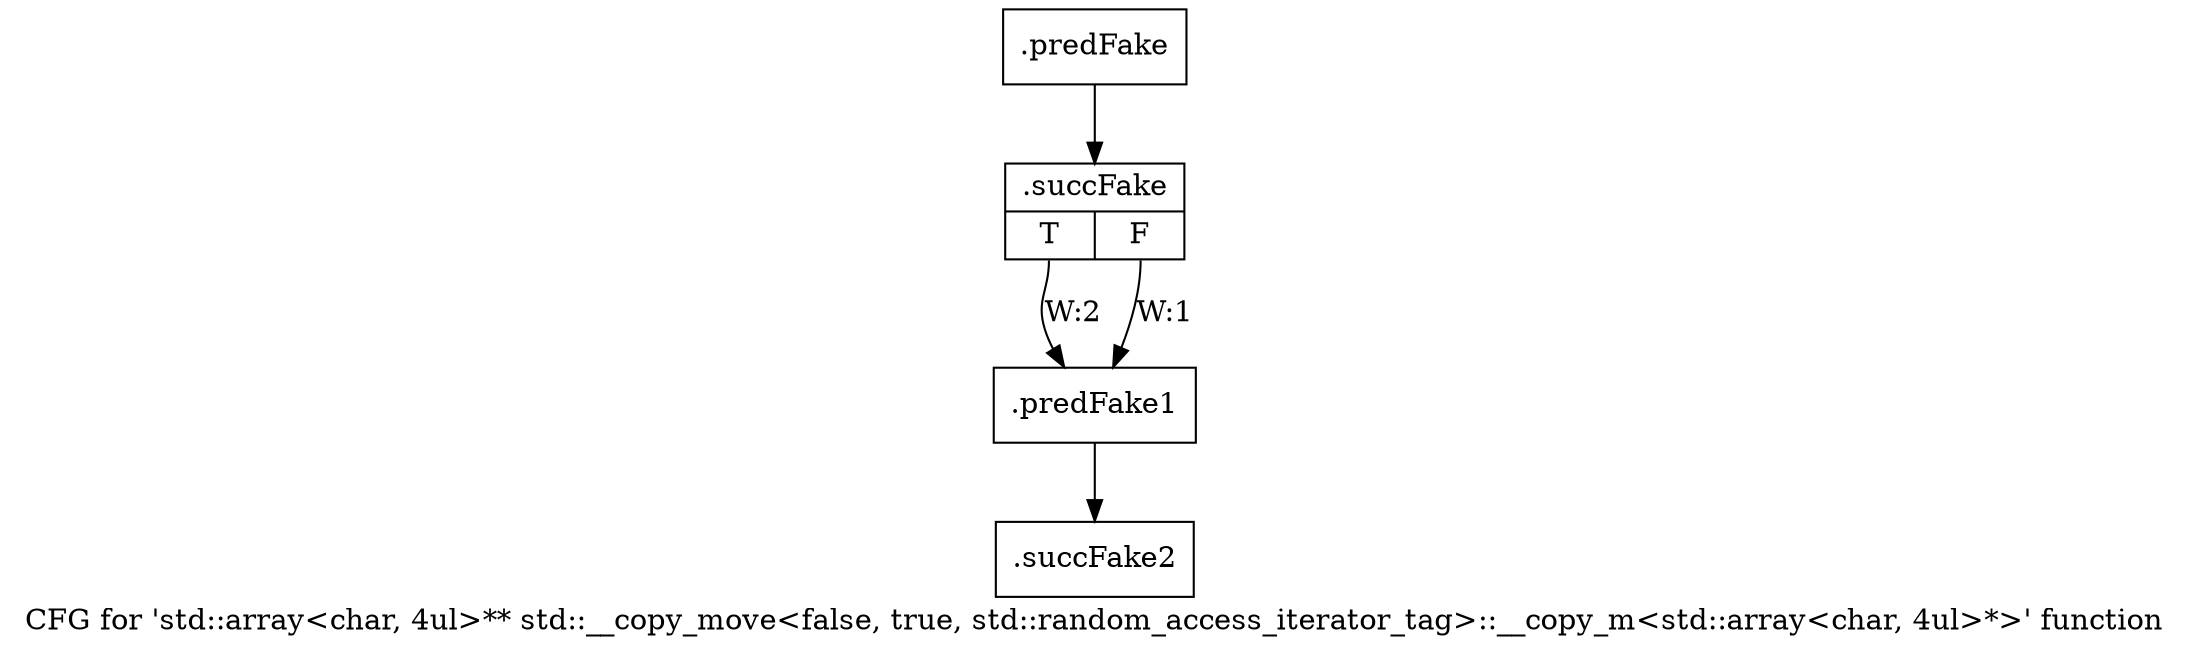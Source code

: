 digraph "CFG for 'std::array\<char, 4ul\>** std::__copy_move\<false, true, std::random_access_iterator_tag\>::__copy_m\<std::array\<char, 4ul\>*\>' function" {
	label="CFG for 'std::array\<char, 4ul\>** std::__copy_move\<false, true, std::random_access_iterator_tag\>::__copy_m\<std::array\<char, 4ul\>*\>' function";

	Node0x5b1f780 [shape=record,filename="",linenumber="",label="{.predFake}"];
	Node0x5b1f780 -> Node0x6114ac0[ callList="" memoryops="" filename="/mnt/xilinx/Vitis_HLS/2021.2/tps/lnx64/gcc-6.2.0/lib/gcc/x86_64-pc-linux-gnu/6.2.0/../../../../include/c++/6.2.0/bits/stl_algobase.h" execusionnum="1"];
	Node0x6114ac0 [shape=record,filename="/mnt/xilinx/Vitis_HLS/2021.2/tps/lnx64/gcc-6.2.0/lib/gcc/x86_64-pc-linux-gnu/6.2.0/../../../../include/c++/6.2.0/bits/stl_algobase.h",linenumber="367",label="{.succFake|{<s0>T|<s1>F}}"];
	Node0x6114ac0:s0 -> Node0x5b208a0[label="W:2" callList="" memoryops="" filename="/mnt/xilinx/Vitis_HLS/2021.2/tps/lnx64/gcc-6.2.0/lib/gcc/x86_64-pc-linux-gnu/6.2.0/../../../../include/c++/6.2.0/bits/stl_algobase.h" execusionnum="1"];
	Node0x6114ac0:s1 -> Node0x5b208a0[label="W:1"];
	Node0x5b208a0 [shape=record,filename="/mnt/xilinx/Vitis_HLS/2021.2/tps/lnx64/gcc-6.2.0/lib/gcc/x86_64-pc-linux-gnu/6.2.0/../../../../include/c++/6.2.0/bits/stl_algobase.h",linenumber="369",label="{.predFake1}"];
	Node0x5b208a0 -> Node0x6114c20[ callList="" memoryops="" filename="/mnt/xilinx/Vitis_HLS/2021.2/tps/lnx64/gcc-6.2.0/lib/gcc/x86_64-pc-linux-gnu/6.2.0/../../../../include/c++/6.2.0/bits/stl_algobase.h" execusionnum="1"];
	Node0x6114c20 [shape=record,filename="/mnt/xilinx/Vitis_HLS/2021.2/tps/lnx64/gcc-6.2.0/lib/gcc/x86_64-pc-linux-gnu/6.2.0/../../../../include/c++/6.2.0/bits/stl_algobase.h",linenumber="369",label="{.succFake2}"];
}
